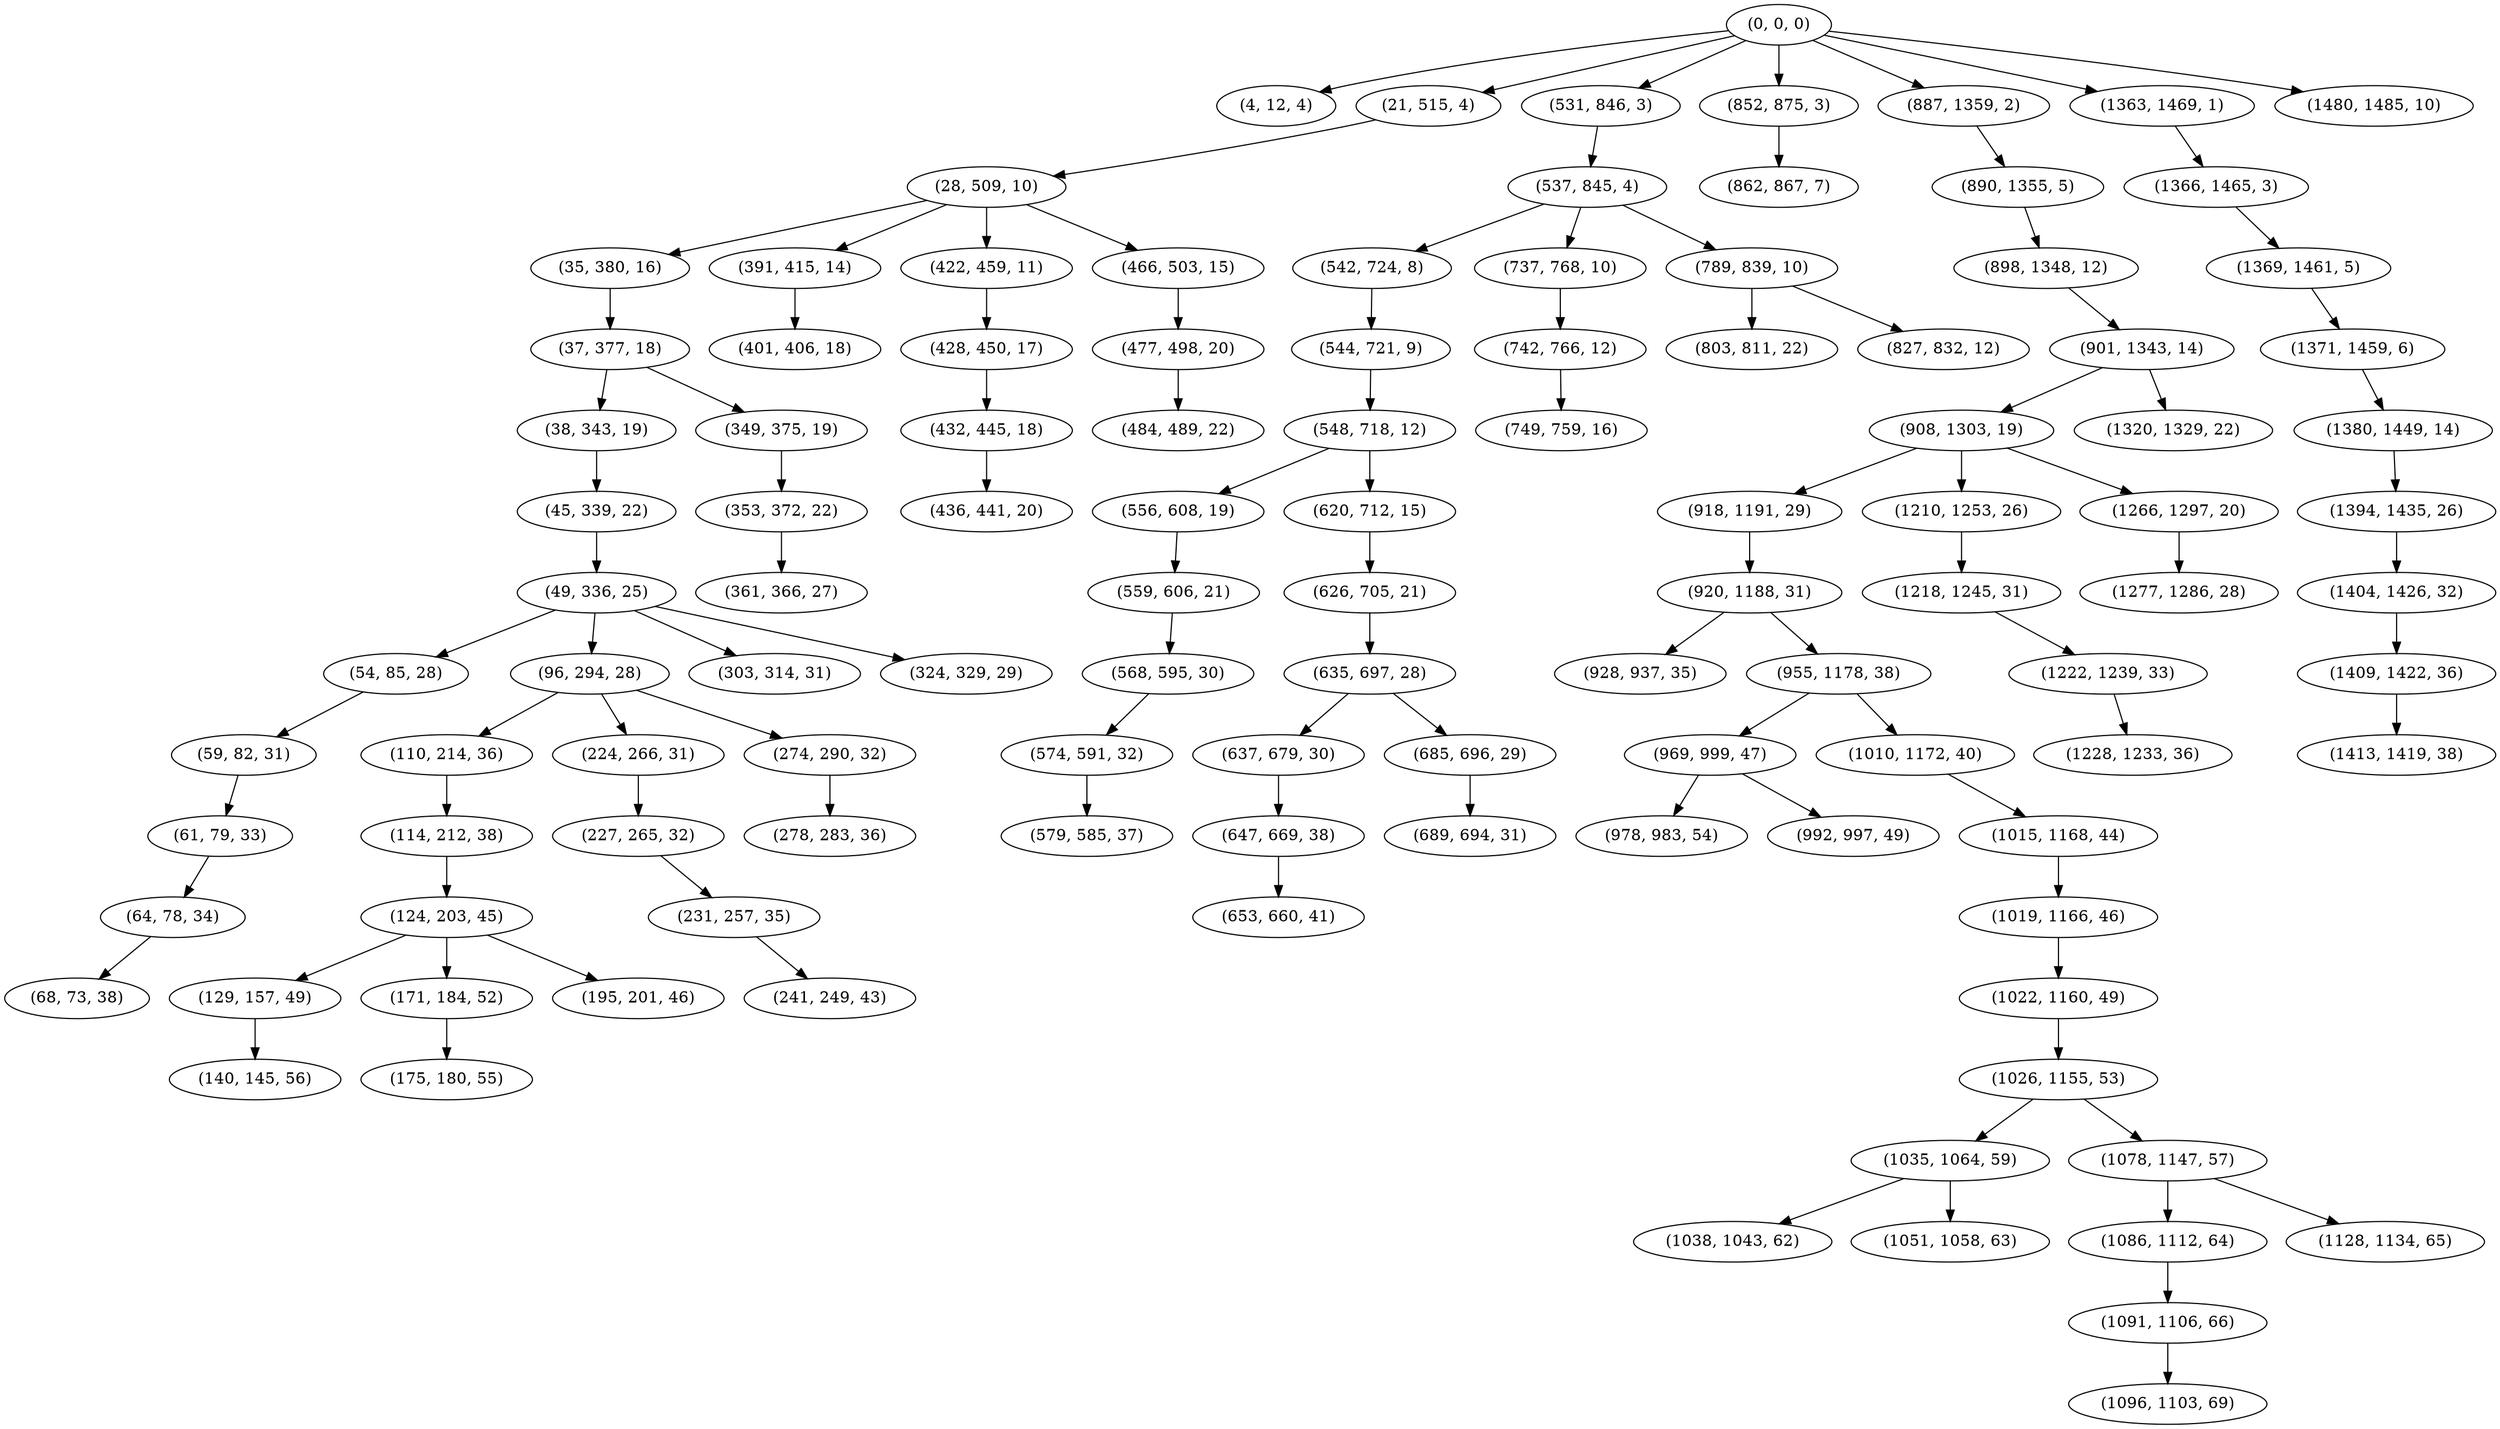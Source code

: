 digraph tree {
    "(0, 0, 0)";
    "(4, 12, 4)";
    "(21, 515, 4)";
    "(28, 509, 10)";
    "(35, 380, 16)";
    "(37, 377, 18)";
    "(38, 343, 19)";
    "(45, 339, 22)";
    "(49, 336, 25)";
    "(54, 85, 28)";
    "(59, 82, 31)";
    "(61, 79, 33)";
    "(64, 78, 34)";
    "(68, 73, 38)";
    "(96, 294, 28)";
    "(110, 214, 36)";
    "(114, 212, 38)";
    "(124, 203, 45)";
    "(129, 157, 49)";
    "(140, 145, 56)";
    "(171, 184, 52)";
    "(175, 180, 55)";
    "(195, 201, 46)";
    "(224, 266, 31)";
    "(227, 265, 32)";
    "(231, 257, 35)";
    "(241, 249, 43)";
    "(274, 290, 32)";
    "(278, 283, 36)";
    "(303, 314, 31)";
    "(324, 329, 29)";
    "(349, 375, 19)";
    "(353, 372, 22)";
    "(361, 366, 27)";
    "(391, 415, 14)";
    "(401, 406, 18)";
    "(422, 459, 11)";
    "(428, 450, 17)";
    "(432, 445, 18)";
    "(436, 441, 20)";
    "(466, 503, 15)";
    "(477, 498, 20)";
    "(484, 489, 22)";
    "(531, 846, 3)";
    "(537, 845, 4)";
    "(542, 724, 8)";
    "(544, 721, 9)";
    "(548, 718, 12)";
    "(556, 608, 19)";
    "(559, 606, 21)";
    "(568, 595, 30)";
    "(574, 591, 32)";
    "(579, 585, 37)";
    "(620, 712, 15)";
    "(626, 705, 21)";
    "(635, 697, 28)";
    "(637, 679, 30)";
    "(647, 669, 38)";
    "(653, 660, 41)";
    "(685, 696, 29)";
    "(689, 694, 31)";
    "(737, 768, 10)";
    "(742, 766, 12)";
    "(749, 759, 16)";
    "(789, 839, 10)";
    "(803, 811, 22)";
    "(827, 832, 12)";
    "(852, 875, 3)";
    "(862, 867, 7)";
    "(887, 1359, 2)";
    "(890, 1355, 5)";
    "(898, 1348, 12)";
    "(901, 1343, 14)";
    "(908, 1303, 19)";
    "(918, 1191, 29)";
    "(920, 1188, 31)";
    "(928, 937, 35)";
    "(955, 1178, 38)";
    "(969, 999, 47)";
    "(978, 983, 54)";
    "(992, 997, 49)";
    "(1010, 1172, 40)";
    "(1015, 1168, 44)";
    "(1019, 1166, 46)";
    "(1022, 1160, 49)";
    "(1026, 1155, 53)";
    "(1035, 1064, 59)";
    "(1038, 1043, 62)";
    "(1051, 1058, 63)";
    "(1078, 1147, 57)";
    "(1086, 1112, 64)";
    "(1091, 1106, 66)";
    "(1096, 1103, 69)";
    "(1128, 1134, 65)";
    "(1210, 1253, 26)";
    "(1218, 1245, 31)";
    "(1222, 1239, 33)";
    "(1228, 1233, 36)";
    "(1266, 1297, 20)";
    "(1277, 1286, 28)";
    "(1320, 1329, 22)";
    "(1363, 1469, 1)";
    "(1366, 1465, 3)";
    "(1369, 1461, 5)";
    "(1371, 1459, 6)";
    "(1380, 1449, 14)";
    "(1394, 1435, 26)";
    "(1404, 1426, 32)";
    "(1409, 1422, 36)";
    "(1413, 1419, 38)";
    "(1480, 1485, 10)";
    "(0, 0, 0)" -> "(4, 12, 4)";
    "(0, 0, 0)" -> "(21, 515, 4)";
    "(0, 0, 0)" -> "(531, 846, 3)";
    "(0, 0, 0)" -> "(852, 875, 3)";
    "(0, 0, 0)" -> "(887, 1359, 2)";
    "(0, 0, 0)" -> "(1363, 1469, 1)";
    "(0, 0, 0)" -> "(1480, 1485, 10)";
    "(21, 515, 4)" -> "(28, 509, 10)";
    "(28, 509, 10)" -> "(35, 380, 16)";
    "(28, 509, 10)" -> "(391, 415, 14)";
    "(28, 509, 10)" -> "(422, 459, 11)";
    "(28, 509, 10)" -> "(466, 503, 15)";
    "(35, 380, 16)" -> "(37, 377, 18)";
    "(37, 377, 18)" -> "(38, 343, 19)";
    "(37, 377, 18)" -> "(349, 375, 19)";
    "(38, 343, 19)" -> "(45, 339, 22)";
    "(45, 339, 22)" -> "(49, 336, 25)";
    "(49, 336, 25)" -> "(54, 85, 28)";
    "(49, 336, 25)" -> "(96, 294, 28)";
    "(49, 336, 25)" -> "(303, 314, 31)";
    "(49, 336, 25)" -> "(324, 329, 29)";
    "(54, 85, 28)" -> "(59, 82, 31)";
    "(59, 82, 31)" -> "(61, 79, 33)";
    "(61, 79, 33)" -> "(64, 78, 34)";
    "(64, 78, 34)" -> "(68, 73, 38)";
    "(96, 294, 28)" -> "(110, 214, 36)";
    "(96, 294, 28)" -> "(224, 266, 31)";
    "(96, 294, 28)" -> "(274, 290, 32)";
    "(110, 214, 36)" -> "(114, 212, 38)";
    "(114, 212, 38)" -> "(124, 203, 45)";
    "(124, 203, 45)" -> "(129, 157, 49)";
    "(124, 203, 45)" -> "(171, 184, 52)";
    "(124, 203, 45)" -> "(195, 201, 46)";
    "(129, 157, 49)" -> "(140, 145, 56)";
    "(171, 184, 52)" -> "(175, 180, 55)";
    "(224, 266, 31)" -> "(227, 265, 32)";
    "(227, 265, 32)" -> "(231, 257, 35)";
    "(231, 257, 35)" -> "(241, 249, 43)";
    "(274, 290, 32)" -> "(278, 283, 36)";
    "(349, 375, 19)" -> "(353, 372, 22)";
    "(353, 372, 22)" -> "(361, 366, 27)";
    "(391, 415, 14)" -> "(401, 406, 18)";
    "(422, 459, 11)" -> "(428, 450, 17)";
    "(428, 450, 17)" -> "(432, 445, 18)";
    "(432, 445, 18)" -> "(436, 441, 20)";
    "(466, 503, 15)" -> "(477, 498, 20)";
    "(477, 498, 20)" -> "(484, 489, 22)";
    "(531, 846, 3)" -> "(537, 845, 4)";
    "(537, 845, 4)" -> "(542, 724, 8)";
    "(537, 845, 4)" -> "(737, 768, 10)";
    "(537, 845, 4)" -> "(789, 839, 10)";
    "(542, 724, 8)" -> "(544, 721, 9)";
    "(544, 721, 9)" -> "(548, 718, 12)";
    "(548, 718, 12)" -> "(556, 608, 19)";
    "(548, 718, 12)" -> "(620, 712, 15)";
    "(556, 608, 19)" -> "(559, 606, 21)";
    "(559, 606, 21)" -> "(568, 595, 30)";
    "(568, 595, 30)" -> "(574, 591, 32)";
    "(574, 591, 32)" -> "(579, 585, 37)";
    "(620, 712, 15)" -> "(626, 705, 21)";
    "(626, 705, 21)" -> "(635, 697, 28)";
    "(635, 697, 28)" -> "(637, 679, 30)";
    "(635, 697, 28)" -> "(685, 696, 29)";
    "(637, 679, 30)" -> "(647, 669, 38)";
    "(647, 669, 38)" -> "(653, 660, 41)";
    "(685, 696, 29)" -> "(689, 694, 31)";
    "(737, 768, 10)" -> "(742, 766, 12)";
    "(742, 766, 12)" -> "(749, 759, 16)";
    "(789, 839, 10)" -> "(803, 811, 22)";
    "(789, 839, 10)" -> "(827, 832, 12)";
    "(852, 875, 3)" -> "(862, 867, 7)";
    "(887, 1359, 2)" -> "(890, 1355, 5)";
    "(890, 1355, 5)" -> "(898, 1348, 12)";
    "(898, 1348, 12)" -> "(901, 1343, 14)";
    "(901, 1343, 14)" -> "(908, 1303, 19)";
    "(901, 1343, 14)" -> "(1320, 1329, 22)";
    "(908, 1303, 19)" -> "(918, 1191, 29)";
    "(908, 1303, 19)" -> "(1210, 1253, 26)";
    "(908, 1303, 19)" -> "(1266, 1297, 20)";
    "(918, 1191, 29)" -> "(920, 1188, 31)";
    "(920, 1188, 31)" -> "(928, 937, 35)";
    "(920, 1188, 31)" -> "(955, 1178, 38)";
    "(955, 1178, 38)" -> "(969, 999, 47)";
    "(955, 1178, 38)" -> "(1010, 1172, 40)";
    "(969, 999, 47)" -> "(978, 983, 54)";
    "(969, 999, 47)" -> "(992, 997, 49)";
    "(1010, 1172, 40)" -> "(1015, 1168, 44)";
    "(1015, 1168, 44)" -> "(1019, 1166, 46)";
    "(1019, 1166, 46)" -> "(1022, 1160, 49)";
    "(1022, 1160, 49)" -> "(1026, 1155, 53)";
    "(1026, 1155, 53)" -> "(1035, 1064, 59)";
    "(1026, 1155, 53)" -> "(1078, 1147, 57)";
    "(1035, 1064, 59)" -> "(1038, 1043, 62)";
    "(1035, 1064, 59)" -> "(1051, 1058, 63)";
    "(1078, 1147, 57)" -> "(1086, 1112, 64)";
    "(1078, 1147, 57)" -> "(1128, 1134, 65)";
    "(1086, 1112, 64)" -> "(1091, 1106, 66)";
    "(1091, 1106, 66)" -> "(1096, 1103, 69)";
    "(1210, 1253, 26)" -> "(1218, 1245, 31)";
    "(1218, 1245, 31)" -> "(1222, 1239, 33)";
    "(1222, 1239, 33)" -> "(1228, 1233, 36)";
    "(1266, 1297, 20)" -> "(1277, 1286, 28)";
    "(1363, 1469, 1)" -> "(1366, 1465, 3)";
    "(1366, 1465, 3)" -> "(1369, 1461, 5)";
    "(1369, 1461, 5)" -> "(1371, 1459, 6)";
    "(1371, 1459, 6)" -> "(1380, 1449, 14)";
    "(1380, 1449, 14)" -> "(1394, 1435, 26)";
    "(1394, 1435, 26)" -> "(1404, 1426, 32)";
    "(1404, 1426, 32)" -> "(1409, 1422, 36)";
    "(1409, 1422, 36)" -> "(1413, 1419, 38)";
}
